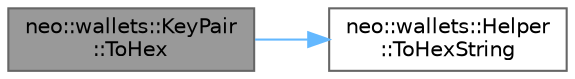 digraph "neo::wallets::KeyPair::ToHex"
{
 // LATEX_PDF_SIZE
  bgcolor="transparent";
  edge [fontname=Helvetica,fontsize=10,labelfontname=Helvetica,labelfontsize=10];
  node [fontname=Helvetica,fontsize=10,shape=box,height=0.2,width=0.4];
  rankdir="LR";
  Node1 [id="Node000001",label="neo::wallets::KeyPair\l::ToHex",height=0.2,width=0.4,color="gray40", fillcolor="grey60", style="filled", fontcolor="black",tooltip="Export private key to hex format."];
  Node1 -> Node2 [id="edge1_Node000001_Node000002",color="steelblue1",style="solid",tooltip=" "];
  Node2 [id="Node000002",label="neo::wallets::Helper\l::ToHexString",height=0.2,width=0.4,color="grey40", fillcolor="white", style="filled",URL="$classneo_1_1wallets_1_1_helper.html#a85ee8ff5c81ce2c66a21a1a5a8924465",tooltip="Converts bytes to a hex string."];
}
